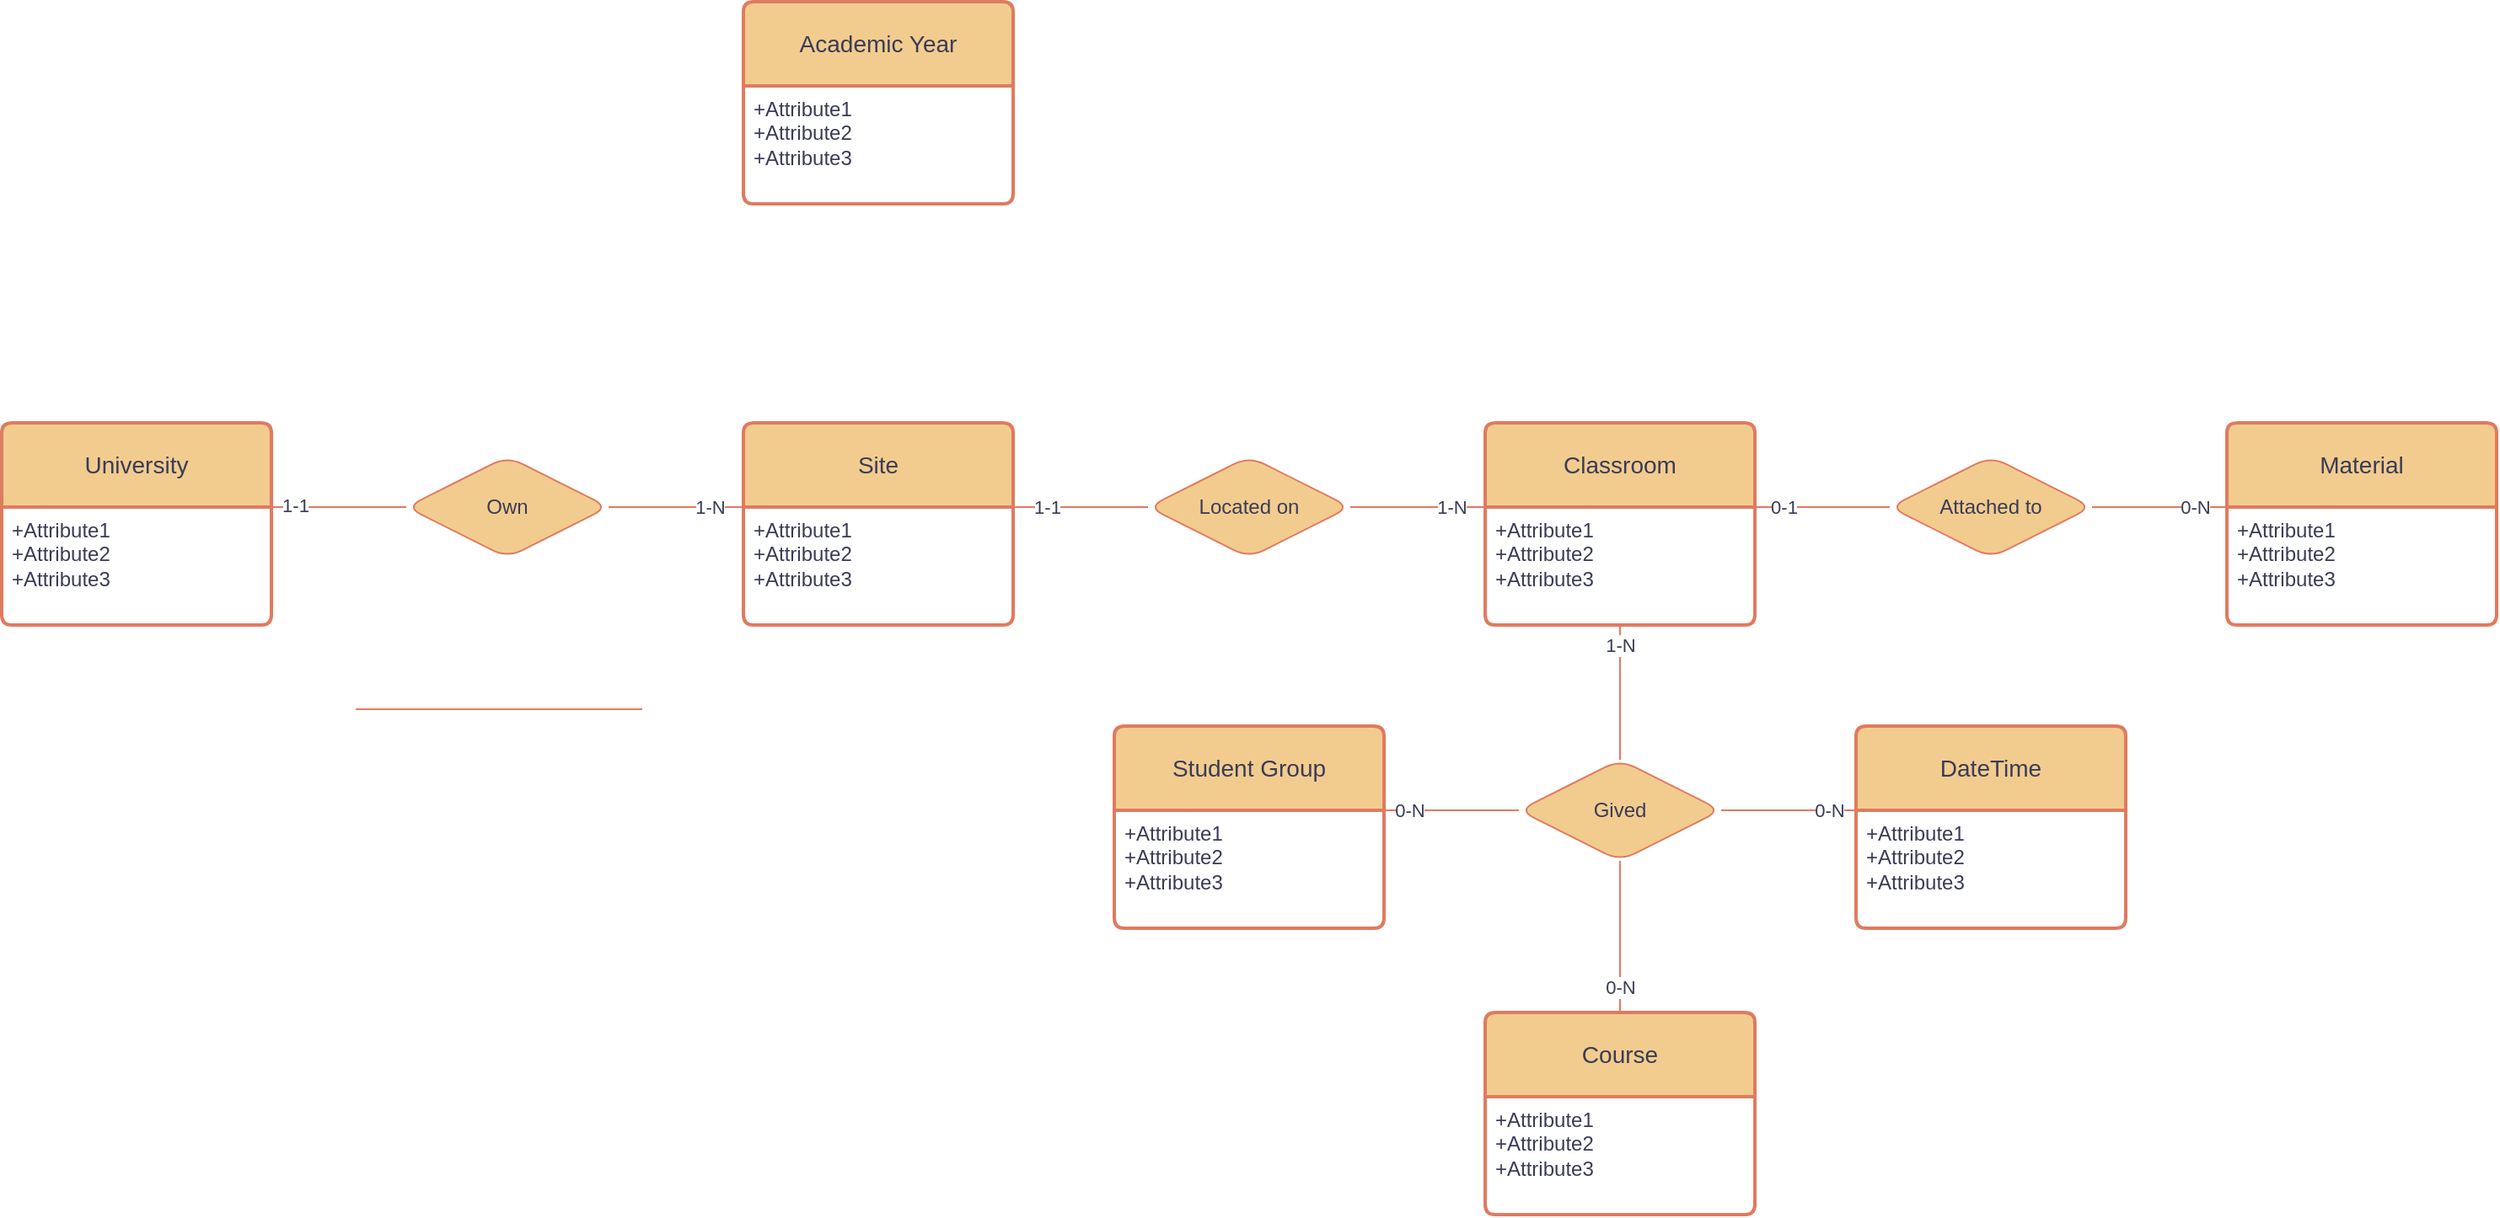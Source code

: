 <mxfile version="23.0.2" type="github">
  <diagram id="R2lEEEUBdFMjLlhIrx00" name="Page-1">
    <mxGraphModel dx="2074" dy="1307" grid="1" gridSize="10" guides="1" tooltips="1" connect="1" arrows="1" fold="1" page="0" pageScale="1" pageWidth="850" pageHeight="1100" background="none" math="0" shadow="0" extFonts="Permanent Marker^https://fonts.googleapis.com/css?family=Permanent+Marker">
      <root>
        <mxCell id="0" />
        <mxCell id="1" parent="0" />
        <mxCell id="i9lgYNFTx9GkfpuUzzLs-3" value="Own" style="shape=rhombus;perimeter=rhombusPerimeter;whiteSpace=wrap;html=1;align=center;labelBackgroundColor=none;fillColor=#F2CC8F;strokeColor=#E07A5F;fontColor=#393C56;rounded=1;" vertex="1" parent="1">
          <mxGeometry x="120" y="270" width="120" height="60" as="geometry" />
        </mxCell>
        <mxCell id="i9lgYNFTx9GkfpuUzzLs-4" value="University" style="swimlane;childLayout=stackLayout;horizontal=1;startSize=50;horizontalStack=0;rounded=1;fontSize=14;fontStyle=0;strokeWidth=2;resizeParent=0;resizeLast=1;shadow=0;dashed=0;align=center;arcSize=4;whiteSpace=wrap;html=1;labelBackgroundColor=none;fillColor=#F2CC8F;strokeColor=#E07A5F;fontColor=#393C56;" vertex="1" parent="1">
          <mxGeometry x="-120" y="250" width="160" height="120" as="geometry" />
        </mxCell>
        <mxCell id="i9lgYNFTx9GkfpuUzzLs-5" value="+Attribute1&#xa;+Attribute2&#xa;+Attribute3" style="align=left;strokeColor=none;fillColor=none;spacingLeft=4;fontSize=12;verticalAlign=top;resizable=0;rotatable=0;part=1;html=1;labelBackgroundColor=none;fontColor=#393C56;rounded=1;" vertex="1" parent="i9lgYNFTx9GkfpuUzzLs-4">
          <mxGeometry y="50" width="160" height="70" as="geometry" />
        </mxCell>
        <mxCell id="i9lgYNFTx9GkfpuUzzLs-6" value="Site" style="swimlane;childLayout=stackLayout;horizontal=1;startSize=50;horizontalStack=0;rounded=1;fontSize=14;fontStyle=0;strokeWidth=2;resizeParent=0;resizeLast=1;shadow=0;dashed=0;align=center;arcSize=4;whiteSpace=wrap;html=1;labelBackgroundColor=none;fillColor=#F2CC8F;strokeColor=#E07A5F;fontColor=#393C56;" vertex="1" parent="1">
          <mxGeometry x="320" y="250" width="160" height="120" as="geometry" />
        </mxCell>
        <mxCell id="i9lgYNFTx9GkfpuUzzLs-7" value="+Attribute1&#xa;+Attribute2&#xa;+Attribute3" style="align=left;strokeColor=none;fillColor=none;spacingLeft=4;fontSize=12;verticalAlign=top;resizable=0;rotatable=0;part=1;html=1;labelBackgroundColor=none;fontColor=#393C56;rounded=1;" vertex="1" parent="i9lgYNFTx9GkfpuUzzLs-6">
          <mxGeometry y="50" width="160" height="70" as="geometry" />
        </mxCell>
        <mxCell id="i9lgYNFTx9GkfpuUzzLs-8" value="Classroom" style="swimlane;childLayout=stackLayout;horizontal=1;startSize=50;horizontalStack=0;rounded=1;fontSize=14;fontStyle=0;strokeWidth=2;resizeParent=0;resizeLast=1;shadow=0;dashed=0;align=center;arcSize=4;whiteSpace=wrap;html=1;labelBackgroundColor=none;fillColor=#F2CC8F;strokeColor=#E07A5F;fontColor=#393C56;" vertex="1" parent="1">
          <mxGeometry x="760" y="250" width="160" height="120" as="geometry" />
        </mxCell>
        <mxCell id="i9lgYNFTx9GkfpuUzzLs-9" value="+Attribute1&#xa;+Attribute2&#xa;+Attribute3" style="align=left;strokeColor=none;fillColor=none;spacingLeft=4;fontSize=12;verticalAlign=top;resizable=0;rotatable=0;part=1;html=1;labelBackgroundColor=none;fontColor=#393C56;rounded=1;" vertex="1" parent="i9lgYNFTx9GkfpuUzzLs-8">
          <mxGeometry y="50" width="160" height="70" as="geometry" />
        </mxCell>
        <mxCell id="i9lgYNFTx9GkfpuUzzLs-10" value="Student Group" style="swimlane;childLayout=stackLayout;horizontal=1;startSize=50;horizontalStack=0;rounded=1;fontSize=14;fontStyle=0;strokeWidth=2;resizeParent=0;resizeLast=1;shadow=0;dashed=0;align=center;arcSize=4;whiteSpace=wrap;html=1;labelBackgroundColor=none;fillColor=#F2CC8F;strokeColor=#E07A5F;fontColor=#393C56;" vertex="1" parent="1">
          <mxGeometry x="540" y="430" width="160" height="120" as="geometry" />
        </mxCell>
        <mxCell id="i9lgYNFTx9GkfpuUzzLs-11" value="+Attribute1&#xa;+Attribute2&#xa;+Attribute3" style="align=left;strokeColor=none;fillColor=none;spacingLeft=4;fontSize=12;verticalAlign=top;resizable=0;rotatable=0;part=1;html=1;labelBackgroundColor=none;fontColor=#393C56;rounded=1;" vertex="1" parent="i9lgYNFTx9GkfpuUzzLs-10">
          <mxGeometry y="50" width="160" height="70" as="geometry" />
        </mxCell>
        <mxCell id="i9lgYNFTx9GkfpuUzzLs-12" value="Material" style="swimlane;childLayout=stackLayout;horizontal=1;startSize=50;horizontalStack=0;rounded=1;fontSize=14;fontStyle=0;strokeWidth=2;resizeParent=0;resizeLast=1;shadow=0;dashed=0;align=center;arcSize=4;whiteSpace=wrap;html=1;labelBackgroundColor=none;fillColor=#F2CC8F;strokeColor=#E07A5F;fontColor=#393C56;" vertex="1" parent="1">
          <mxGeometry x="1200" y="250" width="160" height="120" as="geometry" />
        </mxCell>
        <mxCell id="i9lgYNFTx9GkfpuUzzLs-13" value="+Attribute1&#xa;+Attribute2&#xa;+Attribute3" style="align=left;strokeColor=none;fillColor=none;spacingLeft=4;fontSize=12;verticalAlign=top;resizable=0;rotatable=0;part=1;html=1;labelBackgroundColor=none;fontColor=#393C56;rounded=1;" vertex="1" parent="i9lgYNFTx9GkfpuUzzLs-12">
          <mxGeometry y="50" width="160" height="70" as="geometry" />
        </mxCell>
        <mxCell id="i9lgYNFTx9GkfpuUzzLs-14" value="Course" style="swimlane;childLayout=stackLayout;horizontal=1;startSize=50;horizontalStack=0;rounded=1;fontSize=14;fontStyle=0;strokeWidth=2;resizeParent=0;resizeLast=1;shadow=0;dashed=0;align=center;arcSize=4;whiteSpace=wrap;html=1;labelBackgroundColor=none;fillColor=#F2CC8F;strokeColor=#E07A5F;fontColor=#393C56;" vertex="1" parent="1">
          <mxGeometry x="760" y="600" width="160" height="120" as="geometry" />
        </mxCell>
        <mxCell id="i9lgYNFTx9GkfpuUzzLs-15" value="+Attribute1&#xa;+Attribute2&#xa;+Attribute3" style="align=left;strokeColor=none;fillColor=none;spacingLeft=4;fontSize=12;verticalAlign=top;resizable=0;rotatable=0;part=1;html=1;labelBackgroundColor=none;fontColor=#393C56;rounded=1;" vertex="1" parent="i9lgYNFTx9GkfpuUzzLs-14">
          <mxGeometry y="50" width="160" height="70" as="geometry" />
        </mxCell>
        <mxCell id="i9lgYNFTx9GkfpuUzzLs-17" value="Academic Year" style="swimlane;childLayout=stackLayout;horizontal=1;startSize=50;horizontalStack=0;rounded=1;fontSize=14;fontStyle=0;strokeWidth=2;resizeParent=0;resizeLast=1;shadow=0;dashed=0;align=center;arcSize=4;whiteSpace=wrap;html=1;labelBackgroundColor=none;fillColor=#F2CC8F;strokeColor=#E07A5F;fontColor=#393C56;" vertex="1" parent="1">
          <mxGeometry x="320" width="160" height="120" as="geometry" />
        </mxCell>
        <mxCell id="i9lgYNFTx9GkfpuUzzLs-18" value="+Attribute1&#xa;+Attribute2&#xa;+Attribute3" style="align=left;strokeColor=none;fillColor=none;spacingLeft=4;fontSize=12;verticalAlign=top;resizable=0;rotatable=0;part=1;html=1;labelBackgroundColor=none;fontColor=#393C56;rounded=1;" vertex="1" parent="i9lgYNFTx9GkfpuUzzLs-17">
          <mxGeometry y="50" width="160" height="70" as="geometry" />
        </mxCell>
        <mxCell id="i9lgYNFTx9GkfpuUzzLs-20" value="Located on" style="shape=rhombus;perimeter=rhombusPerimeter;whiteSpace=wrap;html=1;align=center;labelBackgroundColor=none;fillColor=#F2CC8F;strokeColor=#E07A5F;fontColor=#393C56;rounded=1;" vertex="1" parent="1">
          <mxGeometry x="560" y="270" width="120" height="60" as="geometry" />
        </mxCell>
        <mxCell id="i9lgYNFTx9GkfpuUzzLs-22" value="Gived" style="shape=rhombus;perimeter=rhombusPerimeter;whiteSpace=wrap;html=1;align=center;labelBackgroundColor=none;fillColor=#F2CC8F;strokeColor=#E07A5F;fontColor=#393C56;rounded=1;" vertex="1" parent="1">
          <mxGeometry x="780" y="450" width="120" height="60" as="geometry" />
        </mxCell>
        <mxCell id="i9lgYNFTx9GkfpuUzzLs-24" value="Attached to" style="shape=rhombus;perimeter=rhombusPerimeter;whiteSpace=wrap;html=1;align=center;labelBackgroundColor=none;fillColor=#F2CC8F;strokeColor=#E07A5F;fontColor=#393C56;rounded=1;" vertex="1" parent="1">
          <mxGeometry x="1000" y="270" width="120" height="60" as="geometry" />
        </mxCell>
        <mxCell id="i9lgYNFTx9GkfpuUzzLs-28" value="" style="endArrow=none;html=1;rounded=0;strokeColor=#E07A5F;fontColor=#393C56;fillColor=#F2CC8F;" edge="1" parent="1">
          <mxGeometry relative="1" as="geometry">
            <mxPoint x="90" y="420" as="sourcePoint" />
            <mxPoint x="260" y="420" as="targetPoint" />
          </mxGeometry>
        </mxCell>
        <mxCell id="i9lgYNFTx9GkfpuUzzLs-29" value="" style="endArrow=none;html=1;rounded=0;strokeColor=#E07A5F;fontColor=#393C56;fillColor=#F2CC8F;exitX=0;exitY=0.5;exitDx=0;exitDy=0;entryX=1;entryY=0;entryDx=0;entryDy=0;" edge="1" parent="1" source="i9lgYNFTx9GkfpuUzzLs-3" target="i9lgYNFTx9GkfpuUzzLs-5">
          <mxGeometry relative="1" as="geometry">
            <mxPoint x="540" y="410" as="sourcePoint" />
            <mxPoint x="700" y="410" as="targetPoint" />
          </mxGeometry>
        </mxCell>
        <mxCell id="i9lgYNFTx9GkfpuUzzLs-49" value="1-1" style="edgeLabel;html=1;align=center;verticalAlign=middle;resizable=0;points=[];fontColor=#393C56;" vertex="1" connectable="0" parent="i9lgYNFTx9GkfpuUzzLs-29">
          <mxGeometry x="0.65" y="-1" relative="1" as="geometry">
            <mxPoint as="offset" />
          </mxGeometry>
        </mxCell>
        <mxCell id="i9lgYNFTx9GkfpuUzzLs-30" value="" style="endArrow=none;html=1;rounded=0;strokeColor=#E07A5F;fontColor=#393C56;fillColor=#F2CC8F;exitX=1;exitY=0.5;exitDx=0;exitDy=0;entryX=0;entryY=0;entryDx=0;entryDy=0;" edge="1" parent="1" source="i9lgYNFTx9GkfpuUzzLs-3" target="i9lgYNFTx9GkfpuUzzLs-7">
          <mxGeometry relative="1" as="geometry">
            <mxPoint x="530" y="410" as="sourcePoint" />
            <mxPoint x="700" y="410" as="targetPoint" />
          </mxGeometry>
        </mxCell>
        <mxCell id="i9lgYNFTx9GkfpuUzzLs-46" value="1-N" style="edgeLabel;html=1;align=center;verticalAlign=middle;resizable=0;points=[];fontColor=#393C56;" vertex="1" connectable="0" parent="i9lgYNFTx9GkfpuUzzLs-30">
          <mxGeometry x="0.7" y="-2" relative="1" as="geometry">
            <mxPoint x="-8" y="-2" as="offset" />
          </mxGeometry>
        </mxCell>
        <mxCell id="i9lgYNFTx9GkfpuUzzLs-31" value="" style="endArrow=none;html=1;rounded=0;strokeColor=#E07A5F;fontColor=#393C56;fillColor=#F2CC8F;exitX=0;exitY=0;exitDx=0;exitDy=0;entryX=1;entryY=0.5;entryDx=0;entryDy=0;" edge="1" parent="1" source="i9lgYNFTx9GkfpuUzzLs-39" target="i9lgYNFTx9GkfpuUzzLs-22">
          <mxGeometry relative="1" as="geometry">
            <mxPoint x="530" y="410" as="sourcePoint" />
            <mxPoint x="700" y="410" as="targetPoint" />
          </mxGeometry>
        </mxCell>
        <mxCell id="i9lgYNFTx9GkfpuUzzLs-57" value="0-N" style="edgeLabel;html=1;align=center;verticalAlign=middle;resizable=0;points=[];fontColor=#393C56;" vertex="1" connectable="0" parent="i9lgYNFTx9GkfpuUzzLs-31">
          <mxGeometry x="-0.6" relative="1" as="geometry">
            <mxPoint as="offset" />
          </mxGeometry>
        </mxCell>
        <mxCell id="i9lgYNFTx9GkfpuUzzLs-34" value="" style="endArrow=none;html=1;rounded=0;strokeColor=#E07A5F;fontColor=#393C56;fillColor=#F2CC8F;exitX=1;exitY=0.5;exitDx=0;exitDy=0;entryX=0;entryY=0;entryDx=0;entryDy=0;" edge="1" parent="1" source="i9lgYNFTx9GkfpuUzzLs-24" target="i9lgYNFTx9GkfpuUzzLs-13">
          <mxGeometry relative="1" as="geometry">
            <mxPoint x="560" y="440" as="sourcePoint" />
            <mxPoint x="730" y="440" as="targetPoint" />
          </mxGeometry>
        </mxCell>
        <mxCell id="i9lgYNFTx9GkfpuUzzLs-52" value="0-N" style="edgeLabel;html=1;align=center;verticalAlign=middle;resizable=0;points=[];fontColor=#393C56;" vertex="1" connectable="0" parent="i9lgYNFTx9GkfpuUzzLs-34">
          <mxGeometry x="0.525" relative="1" as="geometry">
            <mxPoint as="offset" />
          </mxGeometry>
        </mxCell>
        <mxCell id="i9lgYNFTx9GkfpuUzzLs-35" value="" style="endArrow=none;html=1;rounded=0;strokeColor=#E07A5F;fontColor=#393C56;fillColor=#F2CC8F;exitX=0;exitY=0.5;exitDx=0;exitDy=0;entryX=1;entryY=0;entryDx=0;entryDy=0;" edge="1" parent="1" source="i9lgYNFTx9GkfpuUzzLs-24" target="i9lgYNFTx9GkfpuUzzLs-9">
          <mxGeometry relative="1" as="geometry">
            <mxPoint x="570" y="450" as="sourcePoint" />
            <mxPoint x="740" y="450" as="targetPoint" />
          </mxGeometry>
        </mxCell>
        <mxCell id="i9lgYNFTx9GkfpuUzzLs-53" value="0-1" style="edgeLabel;html=1;align=center;verticalAlign=middle;resizable=0;points=[];fontColor=#393C56;" vertex="1" connectable="0" parent="i9lgYNFTx9GkfpuUzzLs-35">
          <mxGeometry x="0.575" y="1" relative="1" as="geometry">
            <mxPoint y="-1" as="offset" />
          </mxGeometry>
        </mxCell>
        <mxCell id="i9lgYNFTx9GkfpuUzzLs-36" value="" style="endArrow=none;html=1;rounded=0;strokeColor=#E07A5F;fontColor=#393C56;fillColor=#F2CC8F;exitX=1;exitY=0.5;exitDx=0;exitDy=0;entryX=0;entryY=0;entryDx=0;entryDy=0;" edge="1" parent="1" source="i9lgYNFTx9GkfpuUzzLs-20" target="i9lgYNFTx9GkfpuUzzLs-9">
          <mxGeometry relative="1" as="geometry">
            <mxPoint x="580" y="460" as="sourcePoint" />
            <mxPoint x="750" y="460" as="targetPoint" />
          </mxGeometry>
        </mxCell>
        <mxCell id="i9lgYNFTx9GkfpuUzzLs-50" value="1-N" style="edgeLabel;html=1;align=center;verticalAlign=middle;resizable=0;points=[];fontColor=#393C56;" vertex="1" connectable="0" parent="i9lgYNFTx9GkfpuUzzLs-36">
          <mxGeometry x="0.7" y="2" relative="1" as="geometry">
            <mxPoint x="-8" y="2" as="offset" />
          </mxGeometry>
        </mxCell>
        <mxCell id="i9lgYNFTx9GkfpuUzzLs-37" value="" style="endArrow=none;html=1;rounded=0;strokeColor=#E07A5F;fontColor=#393C56;fillColor=#F2CC8F;exitX=0;exitY=0.5;exitDx=0;exitDy=0;entryX=1;entryY=0;entryDx=0;entryDy=0;" edge="1" parent="1" source="i9lgYNFTx9GkfpuUzzLs-20" target="i9lgYNFTx9GkfpuUzzLs-7">
          <mxGeometry relative="1" as="geometry">
            <mxPoint x="590" y="470" as="sourcePoint" />
            <mxPoint x="760" y="470" as="targetPoint" />
          </mxGeometry>
        </mxCell>
        <mxCell id="i9lgYNFTx9GkfpuUzzLs-51" value="1-1" style="edgeLabel;html=1;align=center;verticalAlign=middle;resizable=0;points=[];fontColor=#393C56;" vertex="1" connectable="0" parent="i9lgYNFTx9GkfpuUzzLs-37">
          <mxGeometry x="0.725" y="1" relative="1" as="geometry">
            <mxPoint x="9" y="-1" as="offset" />
          </mxGeometry>
        </mxCell>
        <mxCell id="i9lgYNFTx9GkfpuUzzLs-38" value="DateTime" style="swimlane;childLayout=stackLayout;horizontal=1;startSize=50;horizontalStack=0;rounded=1;fontSize=14;fontStyle=0;strokeWidth=2;resizeParent=0;resizeLast=1;shadow=0;dashed=0;align=center;arcSize=4;whiteSpace=wrap;html=1;labelBackgroundColor=none;fillColor=#F2CC8F;strokeColor=#E07A5F;fontColor=#393C56;" vertex="1" parent="1">
          <mxGeometry x="980" y="430" width="160" height="120" as="geometry" />
        </mxCell>
        <mxCell id="i9lgYNFTx9GkfpuUzzLs-39" value="+Attribute1&#xa;+Attribute2&#xa;+Attribute3" style="align=left;strokeColor=none;fillColor=none;spacingLeft=4;fontSize=12;verticalAlign=top;resizable=0;rotatable=0;part=1;html=1;labelBackgroundColor=none;fontColor=#393C56;rounded=1;" vertex="1" parent="i9lgYNFTx9GkfpuUzzLs-38">
          <mxGeometry y="50" width="160" height="70" as="geometry" />
        </mxCell>
        <mxCell id="i9lgYNFTx9GkfpuUzzLs-42" value="" style="endArrow=none;html=1;rounded=0;strokeColor=#E07A5F;fontColor=#393C56;fillColor=#F2CC8F;entryX=0;entryY=0.5;entryDx=0;entryDy=0;exitX=1;exitY=0;exitDx=0;exitDy=0;" edge="1" parent="1" source="i9lgYNFTx9GkfpuUzzLs-11" target="i9lgYNFTx9GkfpuUzzLs-22">
          <mxGeometry relative="1" as="geometry">
            <mxPoint x="550" y="430" as="sourcePoint" />
            <mxPoint x="720" y="430" as="targetPoint" />
          </mxGeometry>
        </mxCell>
        <mxCell id="i9lgYNFTx9GkfpuUzzLs-56" value="0-N" style="edgeLabel;html=1;align=center;verticalAlign=middle;resizable=0;points=[];fontColor=#393C56;" vertex="1" connectable="0" parent="i9lgYNFTx9GkfpuUzzLs-42">
          <mxGeometry x="-0.625" relative="1" as="geometry">
            <mxPoint as="offset" />
          </mxGeometry>
        </mxCell>
        <mxCell id="i9lgYNFTx9GkfpuUzzLs-43" value="" style="endArrow=none;html=1;rounded=0;strokeColor=#E07A5F;fontColor=#393C56;fillColor=#F2CC8F;entryX=0.5;entryY=0;entryDx=0;entryDy=0;exitX=0.5;exitY=1;exitDx=0;exitDy=0;" edge="1" parent="1" source="i9lgYNFTx9GkfpuUzzLs-22" target="i9lgYNFTx9GkfpuUzzLs-14">
          <mxGeometry relative="1" as="geometry">
            <mxPoint x="560" y="440" as="sourcePoint" />
            <mxPoint x="730" y="440" as="targetPoint" />
          </mxGeometry>
        </mxCell>
        <mxCell id="i9lgYNFTx9GkfpuUzzLs-55" value="0-N" style="edgeLabel;html=1;align=center;verticalAlign=middle;resizable=0;points=[];fontColor=#393C56;" vertex="1" connectable="0" parent="i9lgYNFTx9GkfpuUzzLs-43">
          <mxGeometry x="0.667" y="2" relative="1" as="geometry">
            <mxPoint x="-2" as="offset" />
          </mxGeometry>
        </mxCell>
        <mxCell id="i9lgYNFTx9GkfpuUzzLs-44" value="" style="endArrow=none;html=1;rounded=0;strokeColor=#E07A5F;fontColor=#393C56;fillColor=#F2CC8F;entryX=0.5;entryY=0;entryDx=0;entryDy=0;exitX=0.5;exitY=1;exitDx=0;exitDy=0;" edge="1" parent="1" source="i9lgYNFTx9GkfpuUzzLs-9" target="i9lgYNFTx9GkfpuUzzLs-22">
          <mxGeometry relative="1" as="geometry">
            <mxPoint x="570" y="450" as="sourcePoint" />
            <mxPoint x="740" y="450" as="targetPoint" />
          </mxGeometry>
        </mxCell>
        <mxCell id="i9lgYNFTx9GkfpuUzzLs-54" value="1-N" style="edgeLabel;html=1;align=center;verticalAlign=middle;resizable=0;points=[];fontColor=#393C56;" vertex="1" connectable="0" parent="i9lgYNFTx9GkfpuUzzLs-44">
          <mxGeometry x="-0.7" relative="1" as="geometry">
            <mxPoint as="offset" />
          </mxGeometry>
        </mxCell>
      </root>
    </mxGraphModel>
  </diagram>
</mxfile>
